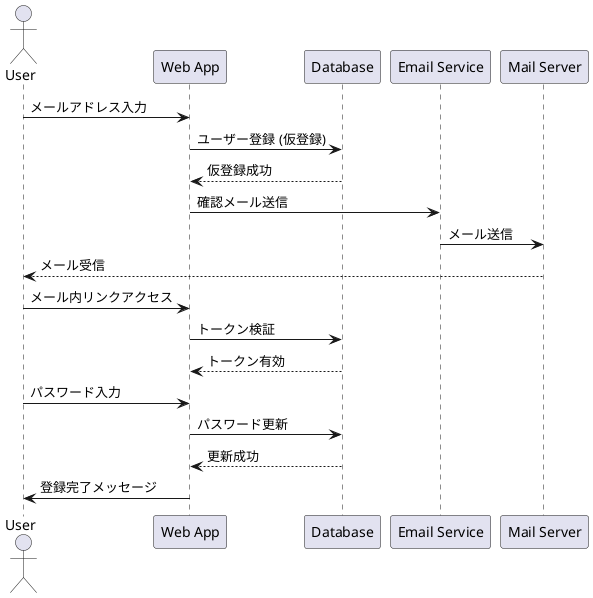 @startuml
actor User
participant "Web App" as App
participant "Database" as DB
participant "Email Service" as Email
participant "Mail Server" as Mail

User -> App: メールアドレス入力
App -> DB: ユーザー登録 (仮登録)
DB --> App: 仮登録成功
App -> Email: 確認メール送信
Email -> Mail: メール送信
Mail --> User: メール受信

User -> App: メール内リンクアクセス
App -> DB: トークン検証
DB --> App: トークン有効
User -> App: パスワード入力
App -> DB: パスワード更新
DB --> App: 更新成功
App -> User: 登録完了メッセージ
@enduml
